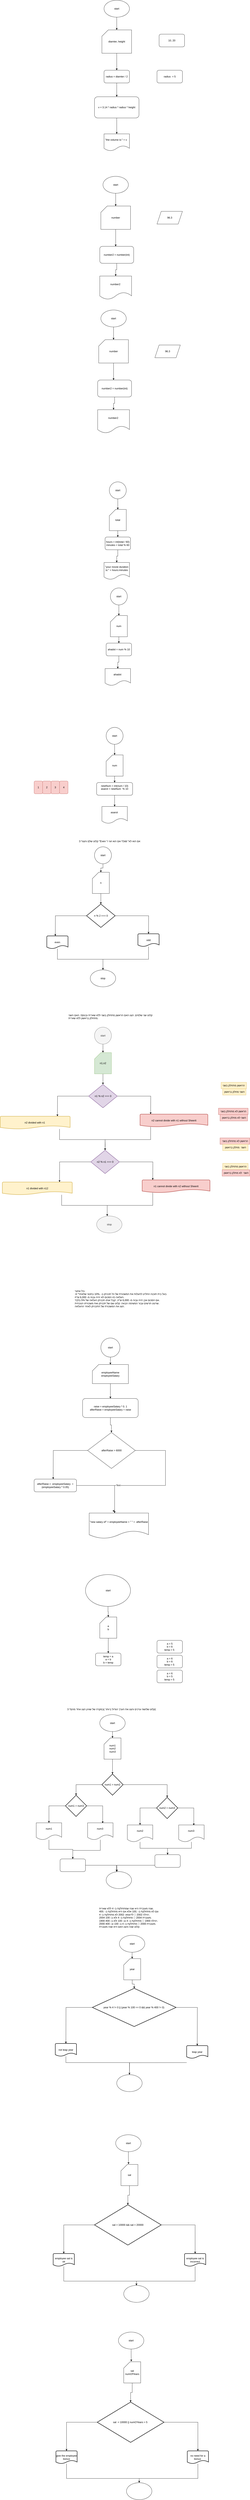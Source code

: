 <mxfile version="23.1.8" type="device">
  <diagram name="‫עמוד-1‬" id="-ZphqE9bKXwl6g03TlmT">
    <mxGraphModel dx="1816" dy="514" grid="1" gridSize="10" guides="1" tooltips="1" connect="1" arrows="1" fold="1" page="1" pageScale="1" pageWidth="827" pageHeight="1169" math="0" shadow="0">
      <root>
        <mxCell id="0" />
        <mxCell id="1" parent="0" />
        <mxCell id="R0YCfPZkmeb1Pfxof8aS-11" value="" style="edgeStyle=orthogonalEdgeStyle;rounded=0;orthogonalLoop=1;jettySize=auto;html=1;" edge="1" parent="1" source="R0YCfPZkmeb1Pfxof8aS-1" target="R0YCfPZkmeb1Pfxof8aS-3">
          <mxGeometry relative="1" as="geometry" />
        </mxCell>
        <mxCell id="R0YCfPZkmeb1Pfxof8aS-1" value="start" style="ellipse;whiteSpace=wrap;html=1;" vertex="1" parent="1">
          <mxGeometry x="320" y="80" width="120" height="80" as="geometry" />
        </mxCell>
        <mxCell id="R0YCfPZkmeb1Pfxof8aS-2" value="&quot;the&amp;nbsp;volume is:&quot; + v&amp;nbsp;&amp;nbsp;" style="shape=document;whiteSpace=wrap;html=1;boundedLbl=1;" vertex="1" parent="1">
          <mxGeometry x="320" y="710" width="120" height="80" as="geometry" />
        </mxCell>
        <mxCell id="R0YCfPZkmeb1Pfxof8aS-5" value="" style="edgeStyle=orthogonalEdgeStyle;rounded=0;orthogonalLoop=1;jettySize=auto;html=1;" edge="1" parent="1" source="R0YCfPZkmeb1Pfxof8aS-3" target="R0YCfPZkmeb1Pfxof8aS-4">
          <mxGeometry relative="1" as="geometry" />
        </mxCell>
        <mxCell id="R0YCfPZkmeb1Pfxof8aS-3" value="diamter, height" style="shape=card;whiteSpace=wrap;html=1;" vertex="1" parent="1">
          <mxGeometry x="310" y="220" width="140" height="110" as="geometry" />
        </mxCell>
        <mxCell id="R0YCfPZkmeb1Pfxof8aS-9" value="" style="edgeStyle=orthogonalEdgeStyle;rounded=0;orthogonalLoop=1;jettySize=auto;html=1;" edge="1" parent="1" source="R0YCfPZkmeb1Pfxof8aS-4" target="R0YCfPZkmeb1Pfxof8aS-8">
          <mxGeometry relative="1" as="geometry" />
        </mxCell>
        <mxCell id="R0YCfPZkmeb1Pfxof8aS-4" value="radius = diamter / 2" style="rounded=1;whiteSpace=wrap;html=1;" vertex="1" parent="1">
          <mxGeometry x="320" y="410" width="120" height="60" as="geometry" />
        </mxCell>
        <mxCell id="R0YCfPZkmeb1Pfxof8aS-6" value="10, 20" style="rounded=1;whiteSpace=wrap;html=1;" vertex="1" parent="1">
          <mxGeometry x="580" y="240" width="120" height="60" as="geometry" />
        </mxCell>
        <mxCell id="R0YCfPZkmeb1Pfxof8aS-7" value="radius&amp;nbsp;&amp;nbsp;= 5" style="rounded=1;whiteSpace=wrap;html=1;" vertex="1" parent="1">
          <mxGeometry x="570" y="410" width="120" height="60" as="geometry" />
        </mxCell>
        <mxCell id="R0YCfPZkmeb1Pfxof8aS-10" value="" style="edgeStyle=orthogonalEdgeStyle;rounded=0;orthogonalLoop=1;jettySize=auto;html=1;" edge="1" parent="1" source="R0YCfPZkmeb1Pfxof8aS-8" target="R0YCfPZkmeb1Pfxof8aS-2">
          <mxGeometry relative="1" as="geometry" />
        </mxCell>
        <mxCell id="R0YCfPZkmeb1Pfxof8aS-8" value="v = 3.14 * radius * radius&amp;nbsp;* height" style="rounded=1;whiteSpace=wrap;html=1;" vertex="1" parent="1">
          <mxGeometry x="275" y="535" width="210" height="100" as="geometry" />
        </mxCell>
        <mxCell id="R0YCfPZkmeb1Pfxof8aS-13" value="" style="edgeStyle=orthogonalEdgeStyle;rounded=0;orthogonalLoop=1;jettySize=auto;html=1;" edge="1" parent="1" source="R0YCfPZkmeb1Pfxof8aS-14" target="R0YCfPZkmeb1Pfxof8aS-17">
          <mxGeometry relative="1" as="geometry" />
        </mxCell>
        <mxCell id="R0YCfPZkmeb1Pfxof8aS-14" value="start" style="ellipse;whiteSpace=wrap;html=1;" vertex="1" parent="1">
          <mxGeometry x="315" y="910" width="120" height="80" as="geometry" />
        </mxCell>
        <mxCell id="R0YCfPZkmeb1Pfxof8aS-15" value="number2&amp;nbsp;" style="shape=document;whiteSpace=wrap;html=1;boundedLbl=1;" vertex="1" parent="1">
          <mxGeometry x="300" y="1380" width="150" height="110" as="geometry" />
        </mxCell>
        <mxCell id="R0YCfPZkmeb1Pfxof8aS-16" value="" style="edgeStyle=orthogonalEdgeStyle;rounded=0;orthogonalLoop=1;jettySize=auto;html=1;" edge="1" parent="1" source="R0YCfPZkmeb1Pfxof8aS-17">
          <mxGeometry relative="1" as="geometry">
            <mxPoint x="375" y="1240" as="targetPoint" />
          </mxGeometry>
        </mxCell>
        <mxCell id="R0YCfPZkmeb1Pfxof8aS-17" value="number" style="shape=card;whiteSpace=wrap;html=1;" vertex="1" parent="1">
          <mxGeometry x="305" y="1050" width="140" height="110" as="geometry" />
        </mxCell>
        <mxCell id="R0YCfPZkmeb1Pfxof8aS-22" value="96.3" style="shape=parallelogram;perimeter=parallelogramPerimeter;whiteSpace=wrap;html=1;fixedSize=1;" vertex="1" parent="1">
          <mxGeometry x="570" y="1075" width="120" height="60" as="geometry" />
        </mxCell>
        <mxCell id="R0YCfPZkmeb1Pfxof8aS-24" value="" style="edgeStyle=orthogonalEdgeStyle;rounded=0;orthogonalLoop=1;jettySize=auto;html=1;" edge="1" parent="1" source="R0YCfPZkmeb1Pfxof8aS-23" target="R0YCfPZkmeb1Pfxof8aS-15">
          <mxGeometry relative="1" as="geometry" />
        </mxCell>
        <mxCell id="R0YCfPZkmeb1Pfxof8aS-23" value="number2 = number(int)" style="rounded=1;whiteSpace=wrap;html=1;" vertex="1" parent="1">
          <mxGeometry x="300" y="1240" width="160" height="80" as="geometry" />
        </mxCell>
        <mxCell id="R0YCfPZkmeb1Pfxof8aS-25" value="" style="edgeStyle=orthogonalEdgeStyle;rounded=0;orthogonalLoop=1;jettySize=auto;html=1;" edge="1" parent="1" source="R0YCfPZkmeb1Pfxof8aS-26" target="R0YCfPZkmeb1Pfxof8aS-29">
          <mxGeometry relative="1" as="geometry" />
        </mxCell>
        <mxCell id="R0YCfPZkmeb1Pfxof8aS-26" value="start" style="ellipse;whiteSpace=wrap;html=1;" vertex="1" parent="1">
          <mxGeometry x="305" y="1540" width="120" height="80" as="geometry" />
        </mxCell>
        <mxCell id="R0YCfPZkmeb1Pfxof8aS-27" value="number2&amp;nbsp;" style="shape=document;whiteSpace=wrap;html=1;boundedLbl=1;" vertex="1" parent="1">
          <mxGeometry x="290" y="2010" width="150" height="110" as="geometry" />
        </mxCell>
        <mxCell id="R0YCfPZkmeb1Pfxof8aS-28" value="" style="edgeStyle=orthogonalEdgeStyle;rounded=0;orthogonalLoop=1;jettySize=auto;html=1;" edge="1" parent="1" source="R0YCfPZkmeb1Pfxof8aS-29">
          <mxGeometry relative="1" as="geometry">
            <mxPoint x="365" y="1870" as="targetPoint" />
          </mxGeometry>
        </mxCell>
        <mxCell id="R0YCfPZkmeb1Pfxof8aS-29" value="number" style="shape=card;whiteSpace=wrap;html=1;" vertex="1" parent="1">
          <mxGeometry x="295" y="1680" width="140" height="110" as="geometry" />
        </mxCell>
        <mxCell id="R0YCfPZkmeb1Pfxof8aS-30" value="96.3" style="shape=parallelogram;perimeter=parallelogramPerimeter;whiteSpace=wrap;html=1;fixedSize=1;" vertex="1" parent="1">
          <mxGeometry x="560" y="1705" width="120" height="60" as="geometry" />
        </mxCell>
        <mxCell id="R0YCfPZkmeb1Pfxof8aS-31" value="" style="edgeStyle=orthogonalEdgeStyle;rounded=0;orthogonalLoop=1;jettySize=auto;html=1;" edge="1" parent="1" source="R0YCfPZkmeb1Pfxof8aS-32" target="R0YCfPZkmeb1Pfxof8aS-27">
          <mxGeometry relative="1" as="geometry" />
        </mxCell>
        <mxCell id="R0YCfPZkmeb1Pfxof8aS-32" value="number2 = number(int)" style="rounded=1;whiteSpace=wrap;html=1;" vertex="1" parent="1">
          <mxGeometry x="290" y="1870" width="160" height="80" as="geometry" />
        </mxCell>
        <mxCell id="R0YCfPZkmeb1Pfxof8aS-36" value="" style="edgeStyle=orthogonalEdgeStyle;rounded=0;orthogonalLoop=1;jettySize=auto;html=1;" edge="1" parent="1" source="R0YCfPZkmeb1Pfxof8aS-33" target="R0YCfPZkmeb1Pfxof8aS-35">
          <mxGeometry relative="1" as="geometry" />
        </mxCell>
        <mxCell id="R0YCfPZkmeb1Pfxof8aS-33" value="start" style="ellipse;whiteSpace=wrap;html=1;aspect=fixed;" vertex="1" parent="1">
          <mxGeometry x="345" y="2350" width="80" height="80" as="geometry" />
        </mxCell>
        <mxCell id="R0YCfPZkmeb1Pfxof8aS-38" style="edgeStyle=orthogonalEdgeStyle;rounded=0;orthogonalLoop=1;jettySize=auto;html=1;entryX=0.5;entryY=0;entryDx=0;entryDy=0;" edge="1" parent="1" source="R0YCfPZkmeb1Pfxof8aS-35" target="R0YCfPZkmeb1Pfxof8aS-37">
          <mxGeometry relative="1" as="geometry" />
        </mxCell>
        <mxCell id="R0YCfPZkmeb1Pfxof8aS-35" value="total" style="shape=card;whiteSpace=wrap;html=1;" vertex="1" parent="1">
          <mxGeometry x="345" y="2480" width="80" height="100" as="geometry" />
        </mxCell>
        <mxCell id="R0YCfPZkmeb1Pfxof8aS-40" value="" style="edgeStyle=orthogonalEdgeStyle;rounded=0;orthogonalLoop=1;jettySize=auto;html=1;" edge="1" parent="1" source="R0YCfPZkmeb1Pfxof8aS-37" target="R0YCfPZkmeb1Pfxof8aS-39">
          <mxGeometry relative="1" as="geometry" />
        </mxCell>
        <mxCell id="R0YCfPZkmeb1Pfxof8aS-37" value="hours = int(total / 60)&lt;br&gt;minutes = total % 60" style="rounded=1;whiteSpace=wrap;html=1;" vertex="1" parent="1">
          <mxGeometry x="325" y="2610" width="120" height="60" as="geometry" />
        </mxCell>
        <mxCell id="R0YCfPZkmeb1Pfxof8aS-39" value="&quot;your movie duration is:&quot; + hours:minutes" style="shape=document;whiteSpace=wrap;html=1;boundedLbl=1;" vertex="1" parent="1">
          <mxGeometry x="320" y="2730" width="120" height="80" as="geometry" />
        </mxCell>
        <mxCell id="R0YCfPZkmeb1Pfxof8aS-41" value="" style="edgeStyle=orthogonalEdgeStyle;rounded=0;orthogonalLoop=1;jettySize=auto;html=1;" edge="1" parent="1" source="R0YCfPZkmeb1Pfxof8aS-42" target="R0YCfPZkmeb1Pfxof8aS-44">
          <mxGeometry relative="1" as="geometry" />
        </mxCell>
        <mxCell id="R0YCfPZkmeb1Pfxof8aS-42" value="start" style="ellipse;whiteSpace=wrap;html=1;aspect=fixed;" vertex="1" parent="1">
          <mxGeometry x="350" y="2850" width="80" height="80" as="geometry" />
        </mxCell>
        <mxCell id="R0YCfPZkmeb1Pfxof8aS-43" style="edgeStyle=orthogonalEdgeStyle;rounded=0;orthogonalLoop=1;jettySize=auto;html=1;entryX=0.5;entryY=0;entryDx=0;entryDy=0;" edge="1" parent="1" source="R0YCfPZkmeb1Pfxof8aS-44" target="R0YCfPZkmeb1Pfxof8aS-46">
          <mxGeometry relative="1" as="geometry" />
        </mxCell>
        <mxCell id="R0YCfPZkmeb1Pfxof8aS-44" value="num" style="shape=card;whiteSpace=wrap;html=1;" vertex="1" parent="1">
          <mxGeometry x="350" y="2980" width="80" height="100" as="geometry" />
        </mxCell>
        <mxCell id="R0YCfPZkmeb1Pfxof8aS-45" value="" style="edgeStyle=orthogonalEdgeStyle;rounded=0;orthogonalLoop=1;jettySize=auto;html=1;" edge="1" parent="1" source="R0YCfPZkmeb1Pfxof8aS-46" target="R0YCfPZkmeb1Pfxof8aS-47">
          <mxGeometry relative="1" as="geometry" />
        </mxCell>
        <mxCell id="R0YCfPZkmeb1Pfxof8aS-46" value="ahadot = num % 10" style="rounded=1;whiteSpace=wrap;html=1;" vertex="1" parent="1">
          <mxGeometry x="330" y="3110" width="120" height="60" as="geometry" />
        </mxCell>
        <mxCell id="R0YCfPZkmeb1Pfxof8aS-47" value="ahadot&amp;nbsp;" style="shape=document;whiteSpace=wrap;html=1;boundedLbl=1;" vertex="1" parent="1">
          <mxGeometry x="325" y="3230" width="120" height="80" as="geometry" />
        </mxCell>
        <mxCell id="R0YCfPZkmeb1Pfxof8aS-48" value="" style="edgeStyle=orthogonalEdgeStyle;rounded=0;orthogonalLoop=1;jettySize=auto;html=1;" edge="1" parent="1" source="R0YCfPZkmeb1Pfxof8aS-49" target="R0YCfPZkmeb1Pfxof8aS-51">
          <mxGeometry relative="1" as="geometry" />
        </mxCell>
        <mxCell id="R0YCfPZkmeb1Pfxof8aS-49" value="start" style="ellipse;whiteSpace=wrap;html=1;aspect=fixed;" vertex="1" parent="1">
          <mxGeometry x="330" y="3507" width="80" height="80" as="geometry" />
        </mxCell>
        <mxCell id="R0YCfPZkmeb1Pfxof8aS-50" style="edgeStyle=orthogonalEdgeStyle;rounded=0;orthogonalLoop=1;jettySize=auto;html=1;entryX=0.5;entryY=0;entryDx=0;entryDy=0;" edge="1" parent="1" source="R0YCfPZkmeb1Pfxof8aS-51" target="R0YCfPZkmeb1Pfxof8aS-53">
          <mxGeometry relative="1" as="geometry" />
        </mxCell>
        <mxCell id="R0YCfPZkmeb1Pfxof8aS-51" value="num" style="shape=card;whiteSpace=wrap;html=1;" vertex="1" parent="1">
          <mxGeometry x="330" y="3637" width="80" height="100" as="geometry" />
        </mxCell>
        <mxCell id="R0YCfPZkmeb1Pfxof8aS-52" value="" style="edgeStyle=orthogonalEdgeStyle;rounded=0;orthogonalLoop=1;jettySize=auto;html=1;" edge="1" parent="1" source="R0YCfPZkmeb1Pfxof8aS-53" target="R0YCfPZkmeb1Pfxof8aS-54">
          <mxGeometry relative="1" as="geometry" />
        </mxCell>
        <mxCell id="R0YCfPZkmeb1Pfxof8aS-53" value="newNum = int(num / 10)&lt;br&gt;asarot = newNum&amp;nbsp; % 10&lt;br&gt;&lt;div&gt;&lt;br&gt;&lt;/div&gt;" style="rounded=1;whiteSpace=wrap;html=1;" vertex="1" parent="1">
          <mxGeometry x="285" y="3767" width="170" height="60" as="geometry" />
        </mxCell>
        <mxCell id="R0YCfPZkmeb1Pfxof8aS-54" value="asarot&amp;nbsp;" style="shape=document;whiteSpace=wrap;html=1;boundedLbl=1;" vertex="1" parent="1">
          <mxGeometry x="310" y="3880" width="120" height="80" as="geometry" />
        </mxCell>
        <mxCell id="R0YCfPZkmeb1Pfxof8aS-56" value="1" style="rounded=1;whiteSpace=wrap;html=1;fillColor=#f8cecc;strokeColor=#b85450;" vertex="1" parent="1">
          <mxGeometry x="-10" y="3760" width="40" height="60" as="geometry" />
        </mxCell>
        <mxCell id="R0YCfPZkmeb1Pfxof8aS-57" value="2" style="rounded=1;whiteSpace=wrap;html=1;fillColor=#f8cecc;strokeColor=#b85450;" vertex="1" parent="1">
          <mxGeometry x="30" y="3760" width="40" height="60" as="geometry" />
        </mxCell>
        <mxCell id="R0YCfPZkmeb1Pfxof8aS-58" value="3" style="rounded=1;whiteSpace=wrap;html=1;fillColor=#f8cecc;strokeColor=#b85450;" vertex="1" parent="1">
          <mxGeometry x="70" y="3760" width="40" height="60" as="geometry" />
        </mxCell>
        <mxCell id="R0YCfPZkmeb1Pfxof8aS-59" value="4" style="rounded=1;whiteSpace=wrap;html=1;fillColor=#f8cecc;strokeColor=#b85450;" vertex="1" parent="1">
          <mxGeometry x="110" y="3760" width="40" height="60" as="geometry" />
        </mxCell>
        <mxCell id="R0YCfPZkmeb1Pfxof8aS-66" value="3 *קלוט שלם והצג &quot;Even &quot;אם הוא זוגי ו-&quot;Odd &quot;אם הוא לא" style="text;whiteSpace=wrap;html=1;" vertex="1" parent="1">
          <mxGeometry x="200" y="4030" width="310" height="40" as="geometry" />
        </mxCell>
        <mxCell id="R0YCfPZkmeb1Pfxof8aS-77" value="" style="edgeStyle=orthogonalEdgeStyle;rounded=0;orthogonalLoop=1;jettySize=auto;html=1;" edge="1" parent="1" source="R0YCfPZkmeb1Pfxof8aS-67" target="R0YCfPZkmeb1Pfxof8aS-70">
          <mxGeometry relative="1" as="geometry" />
        </mxCell>
        <mxCell id="R0YCfPZkmeb1Pfxof8aS-67" value="start" style="ellipse;whiteSpace=wrap;html=1;aspect=fixed;" vertex="1" parent="1">
          <mxGeometry x="275" y="4070" width="80" height="80" as="geometry" />
        </mxCell>
        <mxCell id="R0YCfPZkmeb1Pfxof8aS-78" value="" style="edgeStyle=orthogonalEdgeStyle;rounded=0;orthogonalLoop=1;jettySize=auto;html=1;" edge="1" parent="1" source="R0YCfPZkmeb1Pfxof8aS-70" target="R0YCfPZkmeb1Pfxof8aS-72">
          <mxGeometry relative="1" as="geometry" />
        </mxCell>
        <mxCell id="R0YCfPZkmeb1Pfxof8aS-70" value="n" style="shape=card;whiteSpace=wrap;html=1;" vertex="1" parent="1">
          <mxGeometry x="265" y="4190" width="80" height="100" as="geometry" />
        </mxCell>
        <mxCell id="R0YCfPZkmeb1Pfxof8aS-73" style="edgeStyle=orthogonalEdgeStyle;rounded=0;orthogonalLoop=1;jettySize=auto;html=1;" edge="1" parent="1" source="R0YCfPZkmeb1Pfxof8aS-72">
          <mxGeometry relative="1" as="geometry">
            <mxPoint x="530" y="4480" as="targetPoint" />
          </mxGeometry>
        </mxCell>
        <mxCell id="R0YCfPZkmeb1Pfxof8aS-74" style="edgeStyle=orthogonalEdgeStyle;rounded=0;orthogonalLoop=1;jettySize=auto;html=1;" edge="1" parent="1" source="R0YCfPZkmeb1Pfxof8aS-72">
          <mxGeometry relative="1" as="geometry">
            <mxPoint x="90" y="4490" as="targetPoint" />
          </mxGeometry>
        </mxCell>
        <mxCell id="R0YCfPZkmeb1Pfxof8aS-72" value="n % 2 === 0" style="strokeWidth=2;html=1;shape=mxgraph.flowchart.decision;whiteSpace=wrap;" vertex="1" parent="1">
          <mxGeometry x="237.5" y="4340" width="135" height="110" as="geometry" />
        </mxCell>
        <mxCell id="R0YCfPZkmeb1Pfxof8aS-82" style="edgeStyle=orthogonalEdgeStyle;rounded=0;orthogonalLoop=1;jettySize=auto;html=1;" edge="1" parent="1" source="R0YCfPZkmeb1Pfxof8aS-75">
          <mxGeometry relative="1" as="geometry">
            <mxPoint x="315" y="4650" as="targetPoint" />
            <Array as="points">
              <mxPoint x="530" y="4600" />
              <mxPoint x="315" y="4600" />
            </Array>
          </mxGeometry>
        </mxCell>
        <mxCell id="R0YCfPZkmeb1Pfxof8aS-75" value="odd" style="strokeWidth=2;html=1;shape=mxgraph.flowchart.document2;whiteSpace=wrap;size=0.25;" vertex="1" parent="1">
          <mxGeometry x="480" y="4480" width="100" height="60" as="geometry" />
        </mxCell>
        <mxCell id="R0YCfPZkmeb1Pfxof8aS-81" style="edgeStyle=orthogonalEdgeStyle;rounded=0;orthogonalLoop=1;jettySize=auto;html=1;" edge="1" parent="1" source="R0YCfPZkmeb1Pfxof8aS-76">
          <mxGeometry relative="1" as="geometry">
            <mxPoint x="315" y="4650" as="targetPoint" />
            <Array as="points">
              <mxPoint x="100" y="4600" />
              <mxPoint x="315" y="4600" />
            </Array>
          </mxGeometry>
        </mxCell>
        <mxCell id="R0YCfPZkmeb1Pfxof8aS-76" value="even" style="strokeWidth=2;html=1;shape=mxgraph.flowchart.document2;whiteSpace=wrap;size=0.25;" vertex="1" parent="1">
          <mxGeometry x="50" y="4490" width="100" height="60" as="geometry" />
        </mxCell>
        <mxCell id="R0YCfPZkmeb1Pfxof8aS-83" value="" style="edgeStyle=orthogonalEdgeStyle;rounded=0;orthogonalLoop=1;jettySize=auto;html=1;" edge="1" parent="1" source="R0YCfPZkmeb1Pfxof8aS-84" target="R0YCfPZkmeb1Pfxof8aS-86">
          <mxGeometry relative="1" as="geometry" />
        </mxCell>
        <mxCell id="R0YCfPZkmeb1Pfxof8aS-84" value="start" style="ellipse;whiteSpace=wrap;html=1;aspect=fixed;fillColor=#f5f5f5;fontColor=#333333;strokeColor=#666666;" vertex="1" parent="1">
          <mxGeometry x="275" y="4920" width="80" height="80" as="geometry" />
        </mxCell>
        <mxCell id="R0YCfPZkmeb1Pfxof8aS-85" value="" style="edgeStyle=orthogonalEdgeStyle;rounded=0;orthogonalLoop=1;jettySize=auto;html=1;" edge="1" parent="1" source="R0YCfPZkmeb1Pfxof8aS-86" target="R0YCfPZkmeb1Pfxof8aS-89">
          <mxGeometry relative="1" as="geometry" />
        </mxCell>
        <mxCell id="R0YCfPZkmeb1Pfxof8aS-86" value="n1,n2" style="shape=card;whiteSpace=wrap;html=1;fillColor=#d5e8d4;strokeColor=#82b366;" vertex="1" parent="1">
          <mxGeometry x="275" y="5040" width="80" height="100" as="geometry" />
        </mxCell>
        <mxCell id="R0YCfPZkmeb1Pfxof8aS-87" style="edgeStyle=orthogonalEdgeStyle;rounded=0;orthogonalLoop=1;jettySize=auto;html=1;" edge="1" parent="1" source="R0YCfPZkmeb1Pfxof8aS-89">
          <mxGeometry relative="1" as="geometry">
            <mxPoint x="540" y="5330" as="targetPoint" />
          </mxGeometry>
        </mxCell>
        <mxCell id="R0YCfPZkmeb1Pfxof8aS-88" style="edgeStyle=orthogonalEdgeStyle;rounded=0;orthogonalLoop=1;jettySize=auto;html=1;" edge="1" parent="1" source="R0YCfPZkmeb1Pfxof8aS-89">
          <mxGeometry relative="1" as="geometry">
            <mxPoint x="100" y="5340" as="targetPoint" />
          </mxGeometry>
        </mxCell>
        <mxCell id="R0YCfPZkmeb1Pfxof8aS-89" value="n1 % n2 === 0" style="strokeWidth=2;html=1;shape=mxgraph.flowchart.decision;whiteSpace=wrap;fillColor=#e1d5e7;strokeColor=#9673a6;" vertex="1" parent="1">
          <mxGeometry x="247.5" y="5190" width="135" height="110" as="geometry" />
        </mxCell>
        <mxCell id="R0YCfPZkmeb1Pfxof8aS-90" style="edgeStyle=orthogonalEdgeStyle;rounded=0;orthogonalLoop=1;jettySize=auto;html=1;" edge="1" parent="1" source="R0YCfPZkmeb1Pfxof8aS-91">
          <mxGeometry relative="1" as="geometry">
            <Array as="points">
              <mxPoint x="540" y="5450" />
              <mxPoint x="325" y="5450" />
            </Array>
            <mxPoint x="325" y="5500" as="targetPoint" />
          </mxGeometry>
        </mxCell>
        <mxCell id="R0YCfPZkmeb1Pfxof8aS-91" value="n2 cannot divide with n1 without Sheerit" style="strokeWidth=2;html=1;shape=mxgraph.flowchart.document2;whiteSpace=wrap;size=0.25;fillColor=#f8cecc;strokeColor=#b85450;" vertex="1" parent="1">
          <mxGeometry x="490" y="5330" width="320" height="60" as="geometry" />
        </mxCell>
        <mxCell id="R0YCfPZkmeb1Pfxof8aS-92" style="edgeStyle=orthogonalEdgeStyle;rounded=0;orthogonalLoop=1;jettySize=auto;html=1;" edge="1" parent="1" source="R0YCfPZkmeb1Pfxof8aS-93">
          <mxGeometry relative="1" as="geometry">
            <Array as="points">
              <mxPoint x="110" y="5450" />
              <mxPoint x="325" y="5450" />
            </Array>
            <mxPoint x="325" y="5500" as="targetPoint" />
          </mxGeometry>
        </mxCell>
        <mxCell id="R0YCfPZkmeb1Pfxof8aS-93" value="n2 divided with n1&amp;nbsp;" style="strokeWidth=2;html=1;shape=mxgraph.flowchart.document2;whiteSpace=wrap;size=0.25;fillColor=#fff2cc;strokeColor=#d6b656;" vertex="1" parent="1">
          <mxGeometry x="-170" y="5340" width="330" height="60" as="geometry" />
        </mxCell>
        <mxCell id="R0YCfPZkmeb1Pfxof8aS-95" value="stop" style="ellipse;whiteSpace=wrap;html=1;" vertex="1" parent="1">
          <mxGeometry x="255" y="4650" width="120" height="80" as="geometry" />
        </mxCell>
        <mxCell id="R0YCfPZkmeb1Pfxof8aS-96" value="קלוט שני שלמים. הצג האם הראשון מתחלק בשני ללא שארית ובנוסף, האם השני&#xa;מתחלק בראשון ללא שארית." style="text;whiteSpace=wrap;html=1;" vertex="1" parent="1">
          <mxGeometry x="150" y="4850" width="400" height="50" as="geometry" />
        </mxCell>
        <mxCell id="R0YCfPZkmeb1Pfxof8aS-98" value="" style="edgeStyle=orthogonalEdgeStyle;rounded=0;orthogonalLoop=1;jettySize=auto;html=1;" edge="1" parent="1" target="R0YCfPZkmeb1Pfxof8aS-101">
          <mxGeometry relative="1" as="geometry">
            <mxPoint x="325" y="5450" as="sourcePoint" />
          </mxGeometry>
        </mxCell>
        <mxCell id="R0YCfPZkmeb1Pfxof8aS-99" style="edgeStyle=orthogonalEdgeStyle;rounded=0;orthogonalLoop=1;jettySize=auto;html=1;" edge="1" parent="1" source="R0YCfPZkmeb1Pfxof8aS-101">
          <mxGeometry relative="1" as="geometry">
            <mxPoint x="550" y="5640" as="targetPoint" />
          </mxGeometry>
        </mxCell>
        <mxCell id="R0YCfPZkmeb1Pfxof8aS-100" style="edgeStyle=orthogonalEdgeStyle;rounded=0;orthogonalLoop=1;jettySize=auto;html=1;" edge="1" parent="1" source="R0YCfPZkmeb1Pfxof8aS-101">
          <mxGeometry relative="1" as="geometry">
            <mxPoint x="110" y="5650" as="targetPoint" />
          </mxGeometry>
        </mxCell>
        <mxCell id="R0YCfPZkmeb1Pfxof8aS-101" value="n2 % n1 === 0" style="strokeWidth=2;html=1;shape=mxgraph.flowchart.decision;whiteSpace=wrap;fillColor=#e1d5e7;strokeColor=#9673a6;" vertex="1" parent="1">
          <mxGeometry x="257.5" y="5500" width="135" height="110" as="geometry" />
        </mxCell>
        <mxCell id="R0YCfPZkmeb1Pfxof8aS-102" style="edgeStyle=orthogonalEdgeStyle;rounded=0;orthogonalLoop=1;jettySize=auto;html=1;" edge="1" parent="1" source="R0YCfPZkmeb1Pfxof8aS-103">
          <mxGeometry relative="1" as="geometry">
            <Array as="points">
              <mxPoint x="550" y="5760" />
              <mxPoint x="335" y="5760" />
            </Array>
            <mxPoint x="335" y="5810" as="targetPoint" />
          </mxGeometry>
        </mxCell>
        <mxCell id="R0YCfPZkmeb1Pfxof8aS-103" value="n1 cannot divide with n2 without Sheerit" style="strokeWidth=2;html=1;shape=mxgraph.flowchart.document2;whiteSpace=wrap;size=0.25;fillColor=#f8cecc;strokeColor=#b85450;" vertex="1" parent="1">
          <mxGeometry x="500" y="5640" width="320" height="60" as="geometry" />
        </mxCell>
        <mxCell id="R0YCfPZkmeb1Pfxof8aS-104" style="edgeStyle=orthogonalEdgeStyle;rounded=0;orthogonalLoop=1;jettySize=auto;html=1;" edge="1" parent="1" source="R0YCfPZkmeb1Pfxof8aS-105">
          <mxGeometry relative="1" as="geometry">
            <Array as="points">
              <mxPoint x="120" y="5760" />
              <mxPoint x="335" y="5760" />
            </Array>
            <mxPoint x="335" y="5810" as="targetPoint" />
          </mxGeometry>
        </mxCell>
        <mxCell id="R0YCfPZkmeb1Pfxof8aS-105" value="n1 divided with n12" style="strokeWidth=2;html=1;shape=mxgraph.flowchart.document2;whiteSpace=wrap;size=0.25;fillColor=#fff2cc;strokeColor=#d6b656;" vertex="1" parent="1">
          <mxGeometry x="-160" y="5650" width="330" height="60" as="geometry" />
        </mxCell>
        <mxCell id="R0YCfPZkmeb1Pfxof8aS-106" value="stop" style="ellipse;whiteSpace=wrap;html=1;fillColor=#f5f5f5;fontColor=#333333;strokeColor=#666666;" vertex="1" parent="1">
          <mxGeometry x="285" y="5810" width="120" height="80" as="geometry" />
        </mxCell>
        <mxCell id="R0YCfPZkmeb1Pfxof8aS-117" value="הראשון מתחלק בשני&amp;nbsp;" style="text;html=1;align=center;verticalAlign=middle;resizable=0;points=[];autosize=1;strokeColor=#d6b656;fillColor=#fff2cc;" vertex="1" parent="1">
          <mxGeometry x="872.5" y="5180" width="120" height="30" as="geometry" />
        </mxCell>
        <mxCell id="R0YCfPZkmeb1Pfxof8aS-118" value="השני מחלק בראשון" style="text;html=1;align=center;verticalAlign=middle;resizable=0;points=[];autosize=1;strokeColor=#d6b656;fillColor=#fff2cc;" vertex="1" parent="1">
          <mxGeometry x="880" y="5210" width="110" height="30" as="geometry" />
        </mxCell>
        <mxCell id="R0YCfPZkmeb1Pfxof8aS-119" value="הראשון לא מתחלק בשני" style="text;html=1;align=center;verticalAlign=middle;resizable=0;points=[];autosize=1;strokeColor=#b85450;fillColor=#f8cecc;" vertex="1" parent="1">
          <mxGeometry x="860" y="5302" width="140" height="30" as="geometry" />
        </mxCell>
        <mxCell id="R0YCfPZkmeb1Pfxof8aS-120" value="השני לא מחלק בראשון" style="text;html=1;align=center;verticalAlign=middle;resizable=0;points=[];autosize=1;strokeColor=#b85450;fillColor=#f8cecc;" vertex="1" parent="1">
          <mxGeometry x="867.5" y="5332" width="130" height="30" as="geometry" />
        </mxCell>
        <mxCell id="R0YCfPZkmeb1Pfxof8aS-121" value="הראשון לא מתחלק בשני" style="text;html=1;align=center;verticalAlign=middle;resizable=0;points=[];autosize=1;strokeColor=#b85450;fillColor=#f8cecc;" vertex="1" parent="1">
          <mxGeometry x="867.5" y="5442" width="140" height="30" as="geometry" />
        </mxCell>
        <mxCell id="R0YCfPZkmeb1Pfxof8aS-122" value="השני&amp;nbsp; מחלק בראשון" style="text;html=1;align=center;verticalAlign=middle;resizable=0;points=[];autosize=1;strokeColor=#d6b656;fillColor=#fff2cc;" vertex="1" parent="1">
          <mxGeometry x="880" y="5472" width="120" height="30" as="geometry" />
        </mxCell>
        <mxCell id="R0YCfPZkmeb1Pfxof8aS-123" value="הראשון מתחלק בשני" style="text;html=1;align=center;verticalAlign=middle;resizable=0;points=[];autosize=1;strokeColor=#d6b656;fillColor=#fff2cc;" vertex="1" parent="1">
          <mxGeometry x="880" y="5562" width="120" height="30" as="geometry" />
        </mxCell>
        <mxCell id="R0YCfPZkmeb1Pfxof8aS-124" value="השני&amp;nbsp; לא מחלק בראשון" style="text;html=1;align=center;verticalAlign=middle;resizable=0;points=[];autosize=1;strokeColor=#b85450;fillColor=#f8cecc;" vertex="1" parent="1">
          <mxGeometry x="877.5" y="5592" width="130" height="30" as="geometry" />
        </mxCell>
        <mxCell id="R0YCfPZkmeb1Pfxof8aS-129" value="" style="edgeStyle=orthogonalEdgeStyle;rounded=0;orthogonalLoop=1;jettySize=auto;html=1;" edge="1" parent="1" source="R0YCfPZkmeb1Pfxof8aS-126" target="R0YCfPZkmeb1Pfxof8aS-128">
          <mxGeometry relative="1" as="geometry" />
        </mxCell>
        <mxCell id="R0YCfPZkmeb1Pfxof8aS-126" value="start" style="ellipse;whiteSpace=wrap;html=1;aspect=fixed;" vertex="1" parent="1">
          <mxGeometry x="305" y="6385" width="90" height="90" as="geometry" />
        </mxCell>
        <mxCell id="R0YCfPZkmeb1Pfxof8aS-127" value="גיל אתגר:&#xa;.6 *בעל בית תוכנה החליט להעלות את המשכורת של כל תכניתן ב- ,10% בתנאי שלאחר&#xa;העלאה כזו הסכום לא יהיה גבוה מ- 6,000 ש&quot;ח.&#xa;אם הסכום אכן יהיה גבוה מ- 6,000 ש&quot;ח, יקבל אותו תכניתן העלאה של 5% בלבד.&#xa;שרטט תרשים עבור המשימה הבאה: קלוט שם של תכניתן ואת משכורתו הנוכחית.&#xa;הצג את המשכורת של התכניתן לאחר ההעלאה." style="text;whiteSpace=wrap;html=1;" vertex="1" parent="1">
          <mxGeometry x="180" y="6150" width="440" height="110" as="geometry" />
        </mxCell>
        <mxCell id="R0YCfPZkmeb1Pfxof8aS-131" value="" style="edgeStyle=orthogonalEdgeStyle;rounded=0;orthogonalLoop=1;jettySize=auto;html=1;" edge="1" parent="1" source="R0YCfPZkmeb1Pfxof8aS-128" target="R0YCfPZkmeb1Pfxof8aS-130">
          <mxGeometry relative="1" as="geometry" />
        </mxCell>
        <mxCell id="R0YCfPZkmeb1Pfxof8aS-128" value="employeeName&lt;br&gt;employeeSalary" style="shape=card;whiteSpace=wrap;html=1;" vertex="1" parent="1">
          <mxGeometry x="265" y="6510" width="170" height="90" as="geometry" />
        </mxCell>
        <mxCell id="R0YCfPZkmeb1Pfxof8aS-140" style="edgeStyle=orthogonalEdgeStyle;rounded=0;orthogonalLoop=1;jettySize=auto;html=1;entryX=0.5;entryY=0;entryDx=0;entryDy=0;" edge="1" parent="1" source="R0YCfPZkmeb1Pfxof8aS-130" target="R0YCfPZkmeb1Pfxof8aS-132">
          <mxGeometry relative="1" as="geometry" />
        </mxCell>
        <mxCell id="R0YCfPZkmeb1Pfxof8aS-130" value="raise = employeeSalary * 0. 1&lt;br&gt;afterRaise = employeeSalary + raise" style="rounded=1;whiteSpace=wrap;html=1;" vertex="1" parent="1">
          <mxGeometry x="218.75" y="6670" width="262.5" height="90" as="geometry" />
        </mxCell>
        <mxCell id="R0YCfPZkmeb1Pfxof8aS-133" style="edgeStyle=orthogonalEdgeStyle;rounded=0;orthogonalLoop=1;jettySize=auto;html=1;" edge="1" parent="1" source="R0YCfPZkmeb1Pfxof8aS-132">
          <mxGeometry relative="1" as="geometry">
            <mxPoint x="80" y="7050" as="targetPoint" />
          </mxGeometry>
        </mxCell>
        <mxCell id="R0YCfPZkmeb1Pfxof8aS-135" style="edgeStyle=orthogonalEdgeStyle;rounded=0;orthogonalLoop=1;jettySize=auto;html=1;" edge="1" parent="1" source="R0YCfPZkmeb1Pfxof8aS-132">
          <mxGeometry relative="1" as="geometry">
            <mxPoint x="360" y="7200" as="targetPoint" />
            <Array as="points">
              <mxPoint x="610" y="6915" />
              <mxPoint x="610" y="7080" />
              <mxPoint x="370" y="7080" />
            </Array>
          </mxGeometry>
        </mxCell>
        <mxCell id="R0YCfPZkmeb1Pfxof8aS-138" value="Text" style="edgeLabel;html=1;align=center;verticalAlign=middle;resizable=0;points=[];" vertex="1" connectable="0" parent="R0YCfPZkmeb1Pfxof8aS-135">
          <mxGeometry x="0.567" y="-1" relative="1" as="geometry">
            <mxPoint as="offset" />
          </mxGeometry>
        </mxCell>
        <mxCell id="R0YCfPZkmeb1Pfxof8aS-132" value="afterRaise &amp;gt; 6000" style="rhombus;whiteSpace=wrap;html=1;" vertex="1" parent="1">
          <mxGeometry x="242.5" y="6830" width="225" height="170" as="geometry" />
        </mxCell>
        <mxCell id="R0YCfPZkmeb1Pfxof8aS-134" value="afterRaise =&amp;nbsp; employeeSalary&amp;nbsp; + (employeeSalary&amp;nbsp;* 0.05)" style="rounded=1;whiteSpace=wrap;html=1;" vertex="1" parent="1">
          <mxGeometry x="-10" y="7050" width="200" height="60" as="geometry" />
        </mxCell>
        <mxCell id="R0YCfPZkmeb1Pfxof8aS-136" value="&quot;new salary of&quot; + employeeName + &quot; &quot; +&amp;nbsp; afterRaise" style="shape=document;whiteSpace=wrap;html=1;boundedLbl=1;" vertex="1" parent="1">
          <mxGeometry x="250" y="7210" width="280" height="120" as="geometry" />
        </mxCell>
        <mxCell id="R0YCfPZkmeb1Pfxof8aS-139" style="edgeStyle=orthogonalEdgeStyle;rounded=0;orthogonalLoop=1;jettySize=auto;html=1;" edge="1" parent="1" source="R0YCfPZkmeb1Pfxof8aS-134" target="R0YCfPZkmeb1Pfxof8aS-136">
          <mxGeometry relative="1" as="geometry">
            <Array as="points">
              <mxPoint x="370" y="7080" />
            </Array>
          </mxGeometry>
        </mxCell>
        <mxCell id="R0YCfPZkmeb1Pfxof8aS-143" value="" style="edgeStyle=orthogonalEdgeStyle;rounded=0;orthogonalLoop=1;jettySize=auto;html=1;" edge="1" parent="1" source="R0YCfPZkmeb1Pfxof8aS-141" target="R0YCfPZkmeb1Pfxof8aS-142">
          <mxGeometry relative="1" as="geometry" />
        </mxCell>
        <mxCell id="R0YCfPZkmeb1Pfxof8aS-141" value="start" style="ellipse;whiteSpace=wrap;html=1;" vertex="1" parent="1">
          <mxGeometry x="232.5" y="7500" width="212.5" height="150" as="geometry" />
        </mxCell>
        <mxCell id="R0YCfPZkmeb1Pfxof8aS-146" value="" style="edgeStyle=orthogonalEdgeStyle;rounded=0;orthogonalLoop=1;jettySize=auto;html=1;" edge="1" parent="1" source="R0YCfPZkmeb1Pfxof8aS-142" target="R0YCfPZkmeb1Pfxof8aS-145">
          <mxGeometry relative="1" as="geometry" />
        </mxCell>
        <mxCell id="R0YCfPZkmeb1Pfxof8aS-142" value="a&lt;br&gt;b" style="shape=card;whiteSpace=wrap;html=1;" vertex="1" parent="1">
          <mxGeometry x="300" y="7700" width="80" height="100" as="geometry" />
        </mxCell>
        <mxCell id="R0YCfPZkmeb1Pfxof8aS-145" value="temp = a&lt;div&gt;a = b&lt;/div&gt;&lt;div&gt;b = temp&lt;/div&gt;" style="rounded=1;whiteSpace=wrap;html=1;" vertex="1" parent="1">
          <mxGeometry x="280" y="7870" width="120" height="60" as="geometry" />
        </mxCell>
        <mxCell id="R0YCfPZkmeb1Pfxof8aS-147" value="a = 5&lt;br&gt;b = 6&lt;div&gt;temp = 5&amp;nbsp;&lt;/div&gt;" style="rounded=1;whiteSpace=wrap;html=1;" vertex="1" parent="1">
          <mxGeometry x="570" y="7810" width="120" height="60" as="geometry" />
        </mxCell>
        <mxCell id="R0YCfPZkmeb1Pfxof8aS-148" value="a = 6&lt;br&gt;b = 6&lt;div&gt;temp = 5&amp;nbsp;&lt;/div&gt;" style="rounded=1;whiteSpace=wrap;html=1;" vertex="1" parent="1">
          <mxGeometry x="570" y="7880" width="120" height="60" as="geometry" />
        </mxCell>
        <mxCell id="R0YCfPZkmeb1Pfxof8aS-149" value="a = 6&lt;br&gt;b = 5&lt;div&gt;temp = 5&amp;nbsp;&lt;/div&gt;" style="rounded=1;whiteSpace=wrap;html=1;" vertex="1" parent="1">
          <mxGeometry x="570" y="7950" width="120" height="60" as="geometry" />
        </mxCell>
        <mxCell id="R0YCfPZkmeb1Pfxof8aS-152" value="" style="edgeStyle=orthogonalEdgeStyle;rounded=0;orthogonalLoop=1;jettySize=auto;html=1;" edge="1" parent="1" source="R0YCfPZkmeb1Pfxof8aS-150" target="R0YCfPZkmeb1Pfxof8aS-151">
          <mxGeometry relative="1" as="geometry" />
        </mxCell>
        <mxCell id="R0YCfPZkmeb1Pfxof8aS-150" value="start" style="ellipse;whiteSpace=wrap;html=1;" vertex="1" parent="1">
          <mxGeometry x="300" y="8160" width="120" height="80" as="geometry" />
        </mxCell>
        <mxCell id="R0YCfPZkmeb1Pfxof8aS-151" value="num1&lt;br&gt;num2&lt;br&gt;num3" style="shape=card;whiteSpace=wrap;html=1;" vertex="1" parent="1">
          <mxGeometry x="320" y="8270" width="80" height="100" as="geometry" />
        </mxCell>
        <mxCell id="R0YCfPZkmeb1Pfxof8aS-153" value="num1 &amp;gt; num2" style="strokeWidth=2;html=1;shape=mxgraph.flowchart.decision;whiteSpace=wrap;" vertex="1" parent="1">
          <mxGeometry x="310" y="8440" width="100" height="100" as="geometry" />
        </mxCell>
        <mxCell id="R0YCfPZkmeb1Pfxof8aS-154" style="edgeStyle=orthogonalEdgeStyle;rounded=0;orthogonalLoop=1;jettySize=auto;html=1;entryX=0.5;entryY=0;entryDx=0;entryDy=0;entryPerimeter=0;" edge="1" parent="1" source="R0YCfPZkmeb1Pfxof8aS-151" target="R0YCfPZkmeb1Pfxof8aS-153">
          <mxGeometry relative="1" as="geometry" />
        </mxCell>
        <mxCell id="R0YCfPZkmeb1Pfxof8aS-155" value="3 *קלוט שלושה ערכים והצג את הערך הגדול ביותר )במקרה של שוויון הצג אחד מהם(" style="text;html=1;align=center;verticalAlign=middle;resizable=0;points=[];autosize=1;strokeColor=none;fillColor=none;" vertex="1" parent="1">
          <mxGeometry x="145" y="8120" width="420" height="30" as="geometry" />
        </mxCell>
        <mxCell id="R0YCfPZkmeb1Pfxof8aS-160" style="edgeStyle=orthogonalEdgeStyle;rounded=0;orthogonalLoop=1;jettySize=auto;html=1;" edge="1" parent="1" source="R0YCfPZkmeb1Pfxof8aS-156" target="R0YCfPZkmeb1Pfxof8aS-159">
          <mxGeometry relative="1" as="geometry" />
        </mxCell>
        <mxCell id="R0YCfPZkmeb1Pfxof8aS-156" value="num1 &amp;gt; num3" style="strokeWidth=2;html=1;shape=mxgraph.flowchart.decision;whiteSpace=wrap;" vertex="1" parent="1">
          <mxGeometry x="138" y="8540" width="100" height="100" as="geometry" />
        </mxCell>
        <mxCell id="R0YCfPZkmeb1Pfxof8aS-157" style="edgeStyle=orthogonalEdgeStyle;rounded=0;orthogonalLoop=1;jettySize=auto;html=1;entryX=0.5;entryY=0;entryDx=0;entryDy=0;entryPerimeter=0;" edge="1" parent="1" source="R0YCfPZkmeb1Pfxof8aS-153" target="R0YCfPZkmeb1Pfxof8aS-156">
          <mxGeometry relative="1" as="geometry" />
        </mxCell>
        <mxCell id="R0YCfPZkmeb1Pfxof8aS-180" style="edgeStyle=orthogonalEdgeStyle;rounded=0;orthogonalLoop=1;jettySize=auto;html=1;entryX=0.5;entryY=0;entryDx=0;entryDy=0;" edge="1" parent="1" source="R0YCfPZkmeb1Pfxof8aS-159" target="R0YCfPZkmeb1Pfxof8aS-176">
          <mxGeometry relative="1" as="geometry" />
        </mxCell>
        <mxCell id="R0YCfPZkmeb1Pfxof8aS-159" value="num1" style="shape=document;whiteSpace=wrap;html=1;boundedLbl=1;" vertex="1" parent="1">
          <mxGeometry y="8670" width="120" height="80" as="geometry" />
        </mxCell>
        <mxCell id="R0YCfPZkmeb1Pfxof8aS-179" style="edgeStyle=orthogonalEdgeStyle;rounded=0;orthogonalLoop=1;jettySize=auto;html=1;entryX=0.5;entryY=0;entryDx=0;entryDy=0;" edge="1" parent="1" source="R0YCfPZkmeb1Pfxof8aS-161" target="R0YCfPZkmeb1Pfxof8aS-176">
          <mxGeometry relative="1" as="geometry">
            <Array as="points">
              <mxPoint x="302" y="8800" />
              <mxPoint x="172" y="8800" />
            </Array>
          </mxGeometry>
        </mxCell>
        <mxCell id="R0YCfPZkmeb1Pfxof8aS-161" value="num3&amp;nbsp;" style="shape=document;whiteSpace=wrap;html=1;boundedLbl=1;" vertex="1" parent="1">
          <mxGeometry x="242.5" y="8670" width="120" height="80" as="geometry" />
        </mxCell>
        <mxCell id="R0YCfPZkmeb1Pfxof8aS-162" style="edgeStyle=orthogonalEdgeStyle;rounded=0;orthogonalLoop=1;jettySize=auto;html=1;entryX=0.593;entryY=0.019;entryDx=0;entryDy=0;entryPerimeter=0;" edge="1" parent="1" source="R0YCfPZkmeb1Pfxof8aS-156" target="R0YCfPZkmeb1Pfxof8aS-161">
          <mxGeometry relative="1" as="geometry" />
        </mxCell>
        <mxCell id="R0YCfPZkmeb1Pfxof8aS-163" style="edgeStyle=orthogonalEdgeStyle;rounded=0;orthogonalLoop=1;jettySize=auto;html=1;" edge="1" parent="1" source="R0YCfPZkmeb1Pfxof8aS-164" target="R0YCfPZkmeb1Pfxof8aS-165">
          <mxGeometry relative="1" as="geometry" />
        </mxCell>
        <mxCell id="R0YCfPZkmeb1Pfxof8aS-164" value="num2 &amp;gt; num3" style="strokeWidth=2;html=1;shape=mxgraph.flowchart.decision;whiteSpace=wrap;" vertex="1" parent="1">
          <mxGeometry x="568" y="8550" width="100" height="100" as="geometry" />
        </mxCell>
        <mxCell id="R0YCfPZkmeb1Pfxof8aS-184" style="edgeStyle=orthogonalEdgeStyle;rounded=0;orthogonalLoop=1;jettySize=auto;html=1;" edge="1" parent="1" source="R0YCfPZkmeb1Pfxof8aS-165" target="R0YCfPZkmeb1Pfxof8aS-182">
          <mxGeometry relative="1" as="geometry">
            <Array as="points">
              <mxPoint x="490" y="8790" />
              <mxPoint x="620" y="8790" />
            </Array>
          </mxGeometry>
        </mxCell>
        <mxCell id="R0YCfPZkmeb1Pfxof8aS-165" value="num2" style="shape=document;whiteSpace=wrap;html=1;boundedLbl=1;" vertex="1" parent="1">
          <mxGeometry x="430" y="8680" width="120" height="80" as="geometry" />
        </mxCell>
        <mxCell id="R0YCfPZkmeb1Pfxof8aS-185" style="edgeStyle=orthogonalEdgeStyle;rounded=0;orthogonalLoop=1;jettySize=auto;html=1;" edge="1" parent="1" source="R0YCfPZkmeb1Pfxof8aS-166" target="R0YCfPZkmeb1Pfxof8aS-182">
          <mxGeometry relative="1" as="geometry" />
        </mxCell>
        <mxCell id="R0YCfPZkmeb1Pfxof8aS-166" value="num3&amp;nbsp;" style="shape=document;whiteSpace=wrap;html=1;boundedLbl=1;" vertex="1" parent="1">
          <mxGeometry x="672.5" y="8680" width="120" height="80" as="geometry" />
        </mxCell>
        <mxCell id="R0YCfPZkmeb1Pfxof8aS-167" style="edgeStyle=orthogonalEdgeStyle;rounded=0;orthogonalLoop=1;jettySize=auto;html=1;entryX=0.593;entryY=0.019;entryDx=0;entryDy=0;entryPerimeter=0;" edge="1" parent="1" source="R0YCfPZkmeb1Pfxof8aS-164" target="R0YCfPZkmeb1Pfxof8aS-166">
          <mxGeometry relative="1" as="geometry" />
        </mxCell>
        <mxCell id="R0YCfPZkmeb1Pfxof8aS-168" style="edgeStyle=orthogonalEdgeStyle;rounded=0;orthogonalLoop=1;jettySize=auto;html=1;entryX=0.5;entryY=0;entryDx=0;entryDy=0;entryPerimeter=0;" edge="1" parent="1" source="R0YCfPZkmeb1Pfxof8aS-153" target="R0YCfPZkmeb1Pfxof8aS-164">
          <mxGeometry relative="1" as="geometry" />
        </mxCell>
        <mxCell id="R0YCfPZkmeb1Pfxof8aS-175" value="" style="ellipse;whiteSpace=wrap;html=1;" vertex="1" parent="1">
          <mxGeometry x="330" y="8900" width="120" height="80" as="geometry" />
        </mxCell>
        <mxCell id="R0YCfPZkmeb1Pfxof8aS-176" value="" style="rounded=1;whiteSpace=wrap;html=1;" vertex="1" parent="1">
          <mxGeometry x="112.5" y="8840" width="120" height="60" as="geometry" />
        </mxCell>
        <mxCell id="R0YCfPZkmeb1Pfxof8aS-181" style="edgeStyle=orthogonalEdgeStyle;rounded=0;orthogonalLoop=1;jettySize=auto;html=1;entryX=0.41;entryY=-0.003;entryDx=0;entryDy=0;entryPerimeter=0;" edge="1" parent="1" source="R0YCfPZkmeb1Pfxof8aS-176" target="R0YCfPZkmeb1Pfxof8aS-175">
          <mxGeometry relative="1" as="geometry" />
        </mxCell>
        <mxCell id="R0YCfPZkmeb1Pfxof8aS-182" value="" style="rounded=1;whiteSpace=wrap;html=1;" vertex="1" parent="1">
          <mxGeometry x="560" y="8820" width="120" height="60" as="geometry" />
        </mxCell>
        <mxCell id="R0YCfPZkmeb1Pfxof8aS-183" style="edgeStyle=orthogonalEdgeStyle;rounded=0;orthogonalLoop=1;jettySize=auto;html=1;entryX=0.421;entryY=0.006;entryDx=0;entryDy=0;entryPerimeter=0;" edge="1" parent="1" source="R0YCfPZkmeb1Pfxof8aS-182" target="R0YCfPZkmeb1Pfxof8aS-175">
          <mxGeometry relative="1" as="geometry">
            <Array as="points">
              <mxPoint x="380" y="8870" />
            </Array>
          </mxGeometry>
        </mxCell>
        <mxCell id="R0YCfPZkmeb1Pfxof8aS-186" value="שנה מעוברת היא שנה שמתחלקת ב- 4 ללא שארית,&#xa;וגם לא מתחלקת ב- ,100 אלא אם היא מתחלקת ב- .400&#xa;לדוגמא: 2002 לא מתחלקת ב- 4  2002 רגילה.&#xa; 2004 מתחלקת ב- 4 ולא ב- 100  2004 מעוברת.&#xa; 1900 מתחלקת ב- 4 וב- 100 ולא ב- 400  1900 רגילה.&#xa; 2000 מתחלקת ב- 4 ב- 100 וב- 400  2000 מעוברת.&#xa;קלוט שנה והצג האם היא שנה מעוברת." style="text;whiteSpace=wrap;html=1;" vertex="1" parent="1">
          <mxGeometry x="295" y="9060" width="300" height="120" as="geometry" />
        </mxCell>
        <mxCell id="R0YCfPZkmeb1Pfxof8aS-191" value="" style="edgeStyle=orthogonalEdgeStyle;rounded=0;orthogonalLoop=1;jettySize=auto;html=1;" edge="1" parent="1" source="R0YCfPZkmeb1Pfxof8aS-187" target="R0YCfPZkmeb1Pfxof8aS-190">
          <mxGeometry relative="1" as="geometry" />
        </mxCell>
        <mxCell id="R0YCfPZkmeb1Pfxof8aS-187" value="start" style="ellipse;whiteSpace=wrap;html=1;" vertex="1" parent="1">
          <mxGeometry x="392.5" y="9200" width="120" height="80" as="geometry" />
        </mxCell>
        <mxCell id="R0YCfPZkmeb1Pfxof8aS-193" style="edgeStyle=orthogonalEdgeStyle;rounded=0;orthogonalLoop=1;jettySize=auto;html=1;" edge="1" parent="1" source="R0YCfPZkmeb1Pfxof8aS-188">
          <mxGeometry relative="1" as="geometry">
            <mxPoint x="140" y="9710" as="targetPoint" />
          </mxGeometry>
        </mxCell>
        <mxCell id="R0YCfPZkmeb1Pfxof8aS-194" style="edgeStyle=orthogonalEdgeStyle;rounded=0;orthogonalLoop=1;jettySize=auto;html=1;" edge="1" parent="1" source="R0YCfPZkmeb1Pfxof8aS-188">
          <mxGeometry relative="1" as="geometry">
            <mxPoint x="760" y="9720" as="targetPoint" />
          </mxGeometry>
        </mxCell>
        <mxCell id="R0YCfPZkmeb1Pfxof8aS-188" value="year % 4 != 0 || (year % 100 == 0 &amp;amp;&amp;amp; year % 400 != 0)&amp;nbsp;" style="strokeWidth=2;html=1;shape=mxgraph.flowchart.decision;whiteSpace=wrap;" vertex="1" parent="1">
          <mxGeometry x="265" y="9450" width="395" height="180" as="geometry" />
        </mxCell>
        <mxCell id="R0YCfPZkmeb1Pfxof8aS-192" value="" style="edgeStyle=orthogonalEdgeStyle;rounded=0;orthogonalLoop=1;jettySize=auto;html=1;" edge="1" parent="1" source="R0YCfPZkmeb1Pfxof8aS-190" target="R0YCfPZkmeb1Pfxof8aS-188">
          <mxGeometry relative="1" as="geometry" />
        </mxCell>
        <mxCell id="R0YCfPZkmeb1Pfxof8aS-190" value="year" style="shape=card;whiteSpace=wrap;html=1;" vertex="1" parent="1">
          <mxGeometry x="413" y="9310" width="80" height="100" as="geometry" />
        </mxCell>
        <mxCell id="R0YCfPZkmeb1Pfxof8aS-198" style="edgeStyle=orthogonalEdgeStyle;rounded=0;orthogonalLoop=1;jettySize=auto;html=1;" edge="1" parent="1" source="R0YCfPZkmeb1Pfxof8aS-195" target="R0YCfPZkmeb1Pfxof8aS-197">
          <mxGeometry relative="1" as="geometry">
            <Array as="points">
              <mxPoint x="140" y="9800" />
              <mxPoint x="440" y="9800" />
            </Array>
          </mxGeometry>
        </mxCell>
        <mxCell id="R0YCfPZkmeb1Pfxof8aS-195" value="not leap year" style="strokeWidth=2;html=1;shape=mxgraph.flowchart.document2;whiteSpace=wrap;size=0.25;" vertex="1" parent="1">
          <mxGeometry x="90" y="9710" width="100" height="60" as="geometry" />
        </mxCell>
        <mxCell id="R0YCfPZkmeb1Pfxof8aS-199" style="edgeStyle=orthogonalEdgeStyle;rounded=0;orthogonalLoop=1;jettySize=auto;html=1;entryX=0.5;entryY=0;entryDx=0;entryDy=0;" edge="1" parent="1">
          <mxGeometry relative="1" as="geometry">
            <mxPoint x="710" y="9800" as="sourcePoint" />
            <mxPoint x="440" y="9907" as="targetPoint" />
          </mxGeometry>
        </mxCell>
        <mxCell id="R0YCfPZkmeb1Pfxof8aS-196" value="leap year" style="strokeWidth=2;html=1;shape=mxgraph.flowchart.document2;whiteSpace=wrap;size=0.25;" vertex="1" parent="1">
          <mxGeometry x="710" y="9720" width="100" height="60" as="geometry" />
        </mxCell>
        <mxCell id="R0YCfPZkmeb1Pfxof8aS-197" value="" style="ellipse;whiteSpace=wrap;html=1;" vertex="1" parent="1">
          <mxGeometry x="380" y="9857" width="120" height="80" as="geometry" />
        </mxCell>
        <mxCell id="R0YCfPZkmeb1Pfxof8aS-200" value="start" style="ellipse;whiteSpace=wrap;html=1;" vertex="1" parent="1">
          <mxGeometry x="375" y="10140" width="120" height="80" as="geometry" />
        </mxCell>
        <mxCell id="R0YCfPZkmeb1Pfxof8aS-201" value="sal" style="shape=card;whiteSpace=wrap;html=1;" vertex="1" parent="1">
          <mxGeometry x="400" y="10280" width="80" height="100" as="geometry" />
        </mxCell>
        <mxCell id="R0YCfPZkmeb1Pfxof8aS-202" style="edgeStyle=orthogonalEdgeStyle;rounded=0;orthogonalLoop=1;jettySize=auto;html=1;entryX=0.447;entryY=-0.016;entryDx=0;entryDy=0;entryPerimeter=0;" edge="1" parent="1" source="R0YCfPZkmeb1Pfxof8aS-200" target="R0YCfPZkmeb1Pfxof8aS-201">
          <mxGeometry relative="1" as="geometry" />
        </mxCell>
        <mxCell id="R0YCfPZkmeb1Pfxof8aS-208" style="edgeStyle=orthogonalEdgeStyle;rounded=0;orthogonalLoop=1;jettySize=auto;html=1;" edge="1" parent="1" source="R0YCfPZkmeb1Pfxof8aS-203" target="R0YCfPZkmeb1Pfxof8aS-207">
          <mxGeometry relative="1" as="geometry" />
        </mxCell>
        <mxCell id="R0YCfPZkmeb1Pfxof8aS-203" value="sal &amp;gt; 10000 &amp;amp;&amp;amp; sal &amp;lt; 20000" style="strokeWidth=2;html=1;shape=mxgraph.flowchart.decision;whiteSpace=wrap;" vertex="1" parent="1">
          <mxGeometry x="275" y="10470" width="315" height="190" as="geometry" />
        </mxCell>
        <mxCell id="R0YCfPZkmeb1Pfxof8aS-204" style="edgeStyle=orthogonalEdgeStyle;rounded=0;orthogonalLoop=1;jettySize=auto;html=1;entryX=0.5;entryY=0;entryDx=0;entryDy=0;entryPerimeter=0;" edge="1" parent="1" source="R0YCfPZkmeb1Pfxof8aS-201" target="R0YCfPZkmeb1Pfxof8aS-203">
          <mxGeometry relative="1" as="geometry" />
        </mxCell>
        <mxCell id="R0YCfPZkmeb1Pfxof8aS-210" style="edgeStyle=orthogonalEdgeStyle;rounded=0;orthogonalLoop=1;jettySize=auto;html=1;" edge="1" parent="1" source="R0YCfPZkmeb1Pfxof8aS-205" target="R0YCfPZkmeb1Pfxof8aS-209">
          <mxGeometry relative="1" as="geometry">
            <Array as="points">
              <mxPoint x="130" y="10830" />
              <mxPoint x="473" y="10830" />
            </Array>
          </mxGeometry>
        </mxCell>
        <mxCell id="R0YCfPZkmeb1Pfxof8aS-205" value="employee sal is ok" style="strokeWidth=2;html=1;shape=mxgraph.flowchart.document2;whiteSpace=wrap;size=0.25;" vertex="1" parent="1">
          <mxGeometry x="80" y="10700" width="100" height="60" as="geometry" />
        </mxCell>
        <mxCell id="R0YCfPZkmeb1Pfxof8aS-206" style="edgeStyle=orthogonalEdgeStyle;rounded=0;orthogonalLoop=1;jettySize=auto;html=1;entryX=0.5;entryY=0;entryDx=0;entryDy=0;entryPerimeter=0;" edge="1" parent="1" source="R0YCfPZkmeb1Pfxof8aS-203" target="R0YCfPZkmeb1Pfxof8aS-205">
          <mxGeometry relative="1" as="geometry" />
        </mxCell>
        <mxCell id="R0YCfPZkmeb1Pfxof8aS-211" style="edgeStyle=orthogonalEdgeStyle;rounded=0;orthogonalLoop=1;jettySize=auto;html=1;" edge="1" parent="1" source="R0YCfPZkmeb1Pfxof8aS-207" target="R0YCfPZkmeb1Pfxof8aS-209">
          <mxGeometry relative="1" as="geometry">
            <Array as="points">
              <mxPoint x="750" y="10830" />
              <mxPoint x="473" y="10830" />
            </Array>
          </mxGeometry>
        </mxCell>
        <mxCell id="R0YCfPZkmeb1Pfxof8aS-207" value="employee sal is incorrect" style="strokeWidth=2;html=1;shape=mxgraph.flowchart.document2;whiteSpace=wrap;size=0.25;" vertex="1" parent="1">
          <mxGeometry x="700" y="10700" width="100" height="60" as="geometry" />
        </mxCell>
        <mxCell id="R0YCfPZkmeb1Pfxof8aS-209" value="" style="ellipse;whiteSpace=wrap;html=1;" vertex="1" parent="1">
          <mxGeometry x="413" y="10850" width="120" height="80" as="geometry" />
        </mxCell>
        <mxCell id="R0YCfPZkmeb1Pfxof8aS-212" value="start" style="ellipse;whiteSpace=wrap;html=1;" vertex="1" parent="1">
          <mxGeometry x="388" y="11070" width="120" height="80" as="geometry" />
        </mxCell>
        <mxCell id="R0YCfPZkmeb1Pfxof8aS-213" value="sal&lt;br&gt;numOfYears" style="shape=card;whiteSpace=wrap;html=1;" vertex="1" parent="1">
          <mxGeometry x="413" y="11210" width="80" height="100" as="geometry" />
        </mxCell>
        <mxCell id="R0YCfPZkmeb1Pfxof8aS-214" style="edgeStyle=orthogonalEdgeStyle;rounded=0;orthogonalLoop=1;jettySize=auto;html=1;entryX=0.447;entryY=-0.016;entryDx=0;entryDy=0;entryPerimeter=0;" edge="1" parent="1" source="R0YCfPZkmeb1Pfxof8aS-212" target="R0YCfPZkmeb1Pfxof8aS-213">
          <mxGeometry relative="1" as="geometry" />
        </mxCell>
        <mxCell id="R0YCfPZkmeb1Pfxof8aS-215" style="edgeStyle=orthogonalEdgeStyle;rounded=0;orthogonalLoop=1;jettySize=auto;html=1;" edge="1" parent="1" source="R0YCfPZkmeb1Pfxof8aS-216" target="R0YCfPZkmeb1Pfxof8aS-222">
          <mxGeometry relative="1" as="geometry" />
        </mxCell>
        <mxCell id="R0YCfPZkmeb1Pfxof8aS-216" value="sal&amp;nbsp; &amp;lt; 10000 || numOYears &amp;gt; 5&amp;nbsp;" style="strokeWidth=2;html=1;shape=mxgraph.flowchart.decision;whiteSpace=wrap;" vertex="1" parent="1">
          <mxGeometry x="288" y="11400" width="315" height="190" as="geometry" />
        </mxCell>
        <mxCell id="R0YCfPZkmeb1Pfxof8aS-217" style="edgeStyle=orthogonalEdgeStyle;rounded=0;orthogonalLoop=1;jettySize=auto;html=1;entryX=0.5;entryY=0;entryDx=0;entryDy=0;entryPerimeter=0;" edge="1" parent="1" source="R0YCfPZkmeb1Pfxof8aS-213" target="R0YCfPZkmeb1Pfxof8aS-216">
          <mxGeometry relative="1" as="geometry" />
        </mxCell>
        <mxCell id="R0YCfPZkmeb1Pfxof8aS-218" style="edgeStyle=orthogonalEdgeStyle;rounded=0;orthogonalLoop=1;jettySize=auto;html=1;" edge="1" parent="1" source="R0YCfPZkmeb1Pfxof8aS-219" target="R0YCfPZkmeb1Pfxof8aS-223">
          <mxGeometry relative="1" as="geometry">
            <Array as="points">
              <mxPoint x="143" y="11760" />
              <mxPoint x="486" y="11760" />
            </Array>
          </mxGeometry>
        </mxCell>
        <mxCell id="R0YCfPZkmeb1Pfxof8aS-219" value="give the employee bonus" style="strokeWidth=2;html=1;shape=mxgraph.flowchart.document2;whiteSpace=wrap;size=0.25;" vertex="1" parent="1">
          <mxGeometry x="93" y="11630" width="100" height="60" as="geometry" />
        </mxCell>
        <mxCell id="R0YCfPZkmeb1Pfxof8aS-220" style="edgeStyle=orthogonalEdgeStyle;rounded=0;orthogonalLoop=1;jettySize=auto;html=1;entryX=0.5;entryY=0;entryDx=0;entryDy=0;entryPerimeter=0;" edge="1" parent="1" source="R0YCfPZkmeb1Pfxof8aS-216" target="R0YCfPZkmeb1Pfxof8aS-219">
          <mxGeometry relative="1" as="geometry" />
        </mxCell>
        <mxCell id="R0YCfPZkmeb1Pfxof8aS-221" style="edgeStyle=orthogonalEdgeStyle;rounded=0;orthogonalLoop=1;jettySize=auto;html=1;" edge="1" parent="1" source="R0YCfPZkmeb1Pfxof8aS-222" target="R0YCfPZkmeb1Pfxof8aS-223">
          <mxGeometry relative="1" as="geometry">
            <Array as="points">
              <mxPoint x="763" y="11760" />
              <mxPoint x="486" y="11760" />
            </Array>
          </mxGeometry>
        </mxCell>
        <mxCell id="R0YCfPZkmeb1Pfxof8aS-222" value="no need for a bonus&amp;nbsp;" style="strokeWidth=2;html=1;shape=mxgraph.flowchart.document2;whiteSpace=wrap;size=0.25;" vertex="1" parent="1">
          <mxGeometry x="713" y="11630" width="100" height="60" as="geometry" />
        </mxCell>
        <mxCell id="R0YCfPZkmeb1Pfxof8aS-223" value="" style="ellipse;whiteSpace=wrap;html=1;" vertex="1" parent="1">
          <mxGeometry x="426" y="11780" width="120" height="80" as="geometry" />
        </mxCell>
      </root>
    </mxGraphModel>
  </diagram>
</mxfile>

